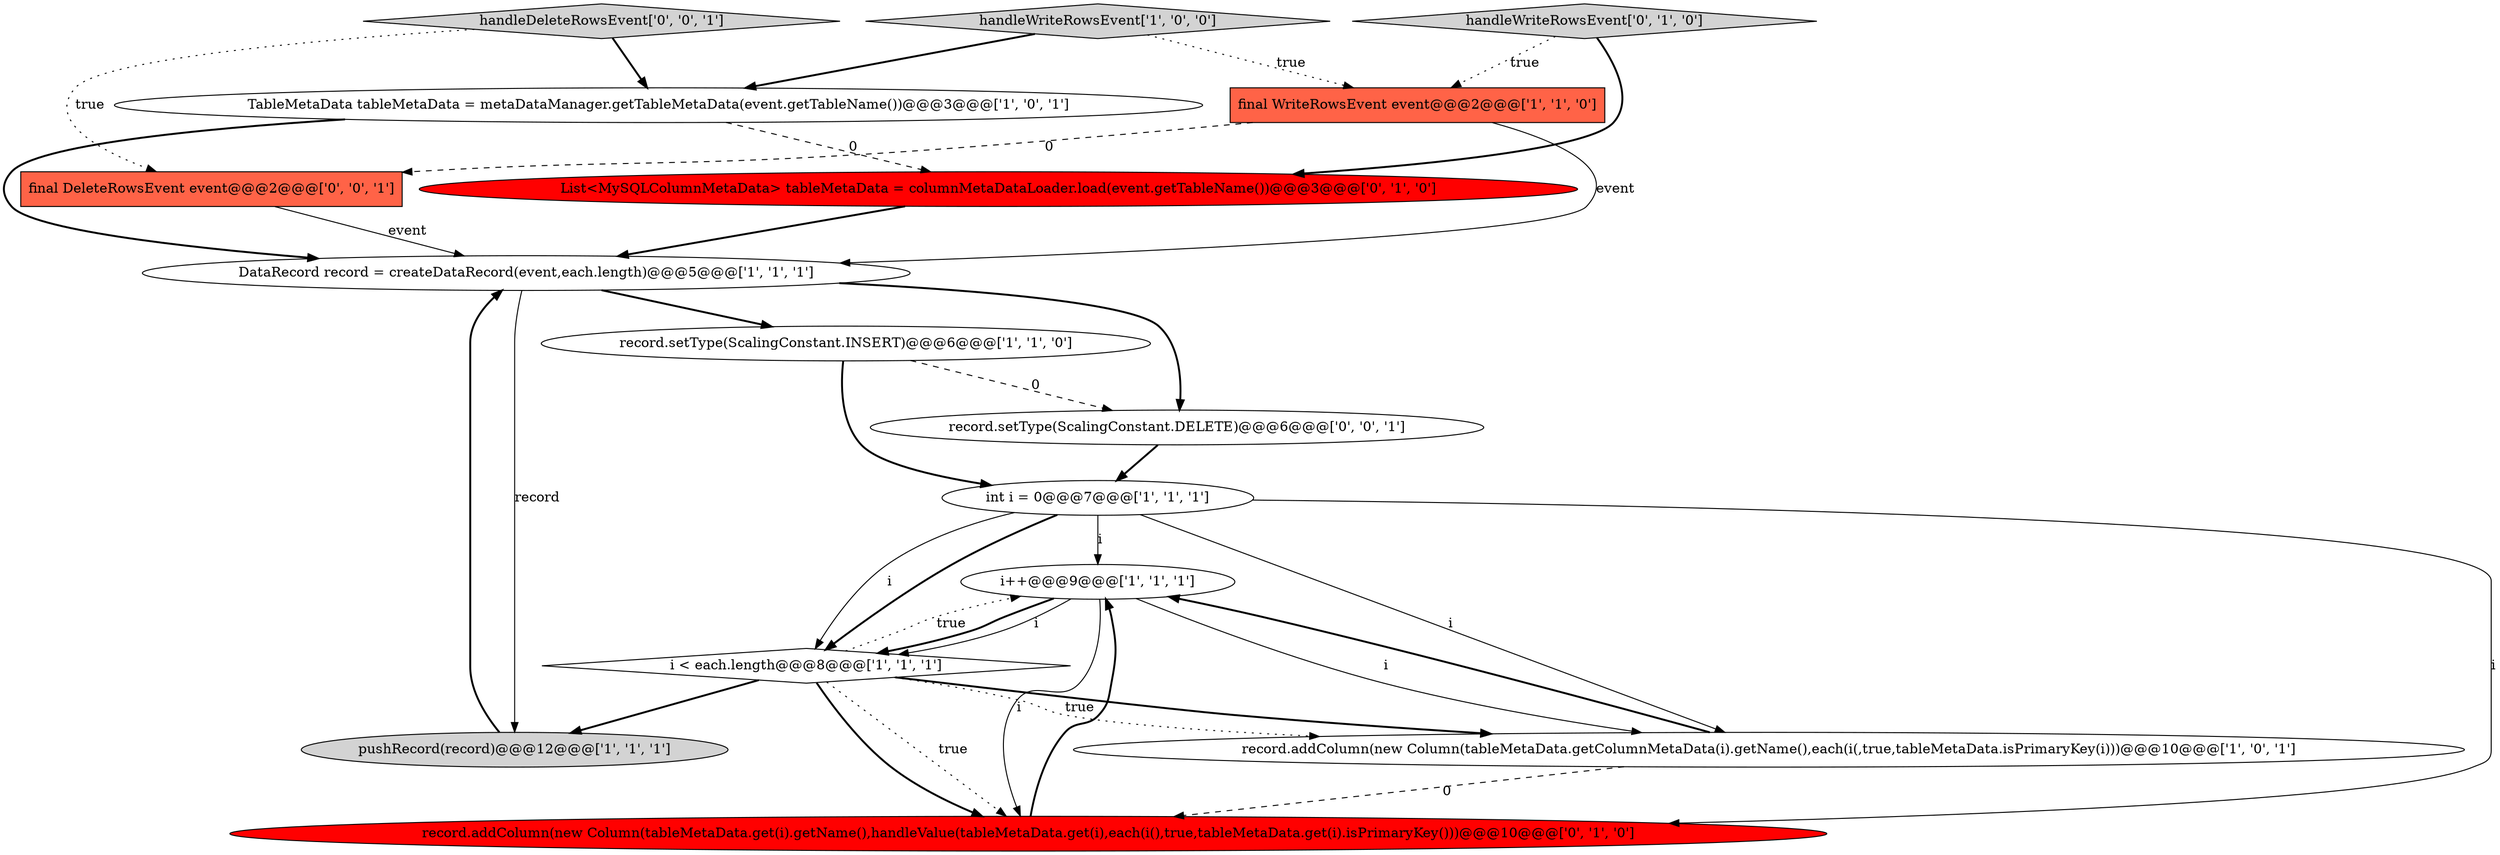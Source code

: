 digraph {
4 [style = filled, label = "TableMetaData tableMetaData = metaDataManager.getTableMetaData(event.getTableName())@@@3@@@['1', '0', '1']", fillcolor = white, shape = ellipse image = "AAA0AAABBB1BBB"];
1 [style = filled, label = "i++@@@9@@@['1', '1', '1']", fillcolor = white, shape = ellipse image = "AAA0AAABBB1BBB"];
9 [style = filled, label = "int i = 0@@@7@@@['1', '1', '1']", fillcolor = white, shape = ellipse image = "AAA0AAABBB1BBB"];
6 [style = filled, label = "pushRecord(record)@@@12@@@['1', '1', '1']", fillcolor = lightgray, shape = ellipse image = "AAA0AAABBB1BBB"];
7 [style = filled, label = "record.setType(ScalingConstant.INSERT)@@@6@@@['1', '1', '0']", fillcolor = white, shape = ellipse image = "AAA0AAABBB1BBB"];
0 [style = filled, label = "handleWriteRowsEvent['1', '0', '0']", fillcolor = lightgray, shape = diamond image = "AAA0AAABBB1BBB"];
12 [style = filled, label = "handleWriteRowsEvent['0', '1', '0']", fillcolor = lightgray, shape = diamond image = "AAA0AAABBB2BBB"];
5 [style = filled, label = "DataRecord record = createDataRecord(event,each.length)@@@5@@@['1', '1', '1']", fillcolor = white, shape = ellipse image = "AAA0AAABBB1BBB"];
15 [style = filled, label = "final DeleteRowsEvent event@@@2@@@['0', '0', '1']", fillcolor = tomato, shape = box image = "AAA0AAABBB3BBB"];
3 [style = filled, label = "record.addColumn(new Column(tableMetaData.getColumnMetaData(i).getName(),each(i(,true,tableMetaData.isPrimaryKey(i)))@@@10@@@['1', '0', '1']", fillcolor = white, shape = ellipse image = "AAA0AAABBB1BBB"];
8 [style = filled, label = "i < each.length@@@8@@@['1', '1', '1']", fillcolor = white, shape = diamond image = "AAA0AAABBB1BBB"];
10 [style = filled, label = "List<MySQLColumnMetaData> tableMetaData = columnMetaDataLoader.load(event.getTableName())@@@3@@@['0', '1', '0']", fillcolor = red, shape = ellipse image = "AAA1AAABBB2BBB"];
2 [style = filled, label = "final WriteRowsEvent event@@@2@@@['1', '1', '0']", fillcolor = tomato, shape = box image = "AAA0AAABBB1BBB"];
11 [style = filled, label = "record.addColumn(new Column(tableMetaData.get(i).getName(),handleValue(tableMetaData.get(i),each(i(),true,tableMetaData.get(i).isPrimaryKey()))@@@10@@@['0', '1', '0']", fillcolor = red, shape = ellipse image = "AAA1AAABBB2BBB"];
13 [style = filled, label = "record.setType(ScalingConstant.DELETE)@@@6@@@['0', '0', '1']", fillcolor = white, shape = ellipse image = "AAA0AAABBB3BBB"];
14 [style = filled, label = "handleDeleteRowsEvent['0', '0', '1']", fillcolor = lightgray, shape = diamond image = "AAA0AAABBB3BBB"];
1->8 [style = bold, label=""];
3->1 [style = bold, label=""];
11->1 [style = bold, label=""];
8->3 [style = bold, label=""];
12->2 [style = dotted, label="true"];
5->6 [style = solid, label="record"];
1->8 [style = solid, label="i"];
8->6 [style = bold, label=""];
9->1 [style = solid, label="i"];
9->8 [style = bold, label=""];
8->3 [style = dotted, label="true"];
2->15 [style = dashed, label="0"];
9->11 [style = solid, label="i"];
7->9 [style = bold, label=""];
8->1 [style = dotted, label="true"];
6->5 [style = bold, label=""];
14->15 [style = dotted, label="true"];
12->10 [style = bold, label=""];
2->5 [style = solid, label="event"];
10->5 [style = bold, label=""];
15->5 [style = solid, label="event"];
0->4 [style = bold, label=""];
5->13 [style = bold, label=""];
7->13 [style = dashed, label="0"];
1->11 [style = solid, label="i"];
8->11 [style = dotted, label="true"];
5->7 [style = bold, label=""];
9->8 [style = solid, label="i"];
13->9 [style = bold, label=""];
0->2 [style = dotted, label="true"];
1->3 [style = solid, label="i"];
4->10 [style = dashed, label="0"];
8->11 [style = bold, label=""];
4->5 [style = bold, label=""];
3->11 [style = dashed, label="0"];
9->3 [style = solid, label="i"];
14->4 [style = bold, label=""];
}

